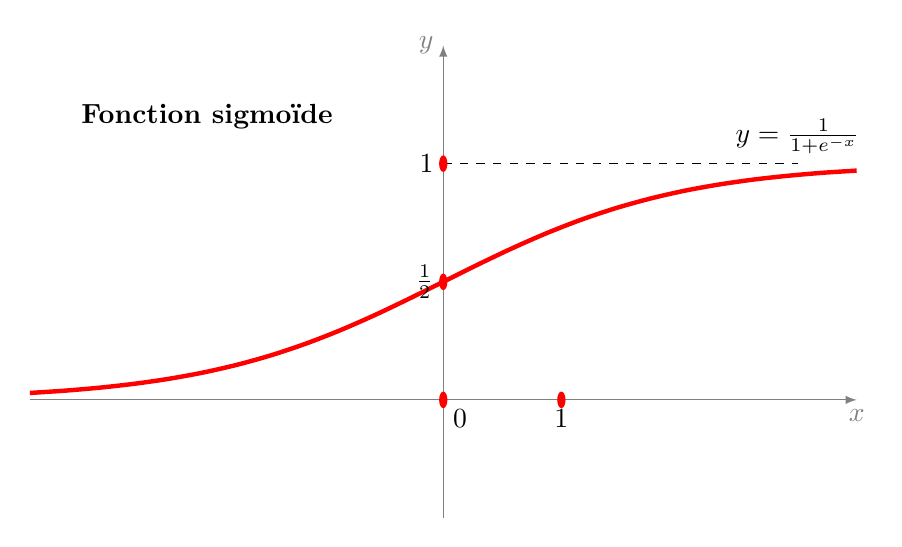 \begin{tikzpicture}[scale=1.5,yscale=2]

\draw[->,>=latex, gray] (-3.5,0)--(3.5,0) node[below] {$x$};
\draw[->,>=latex, gray] (0,-0.5)--(0,1.5) node[left] {$y$};

%\draw[ultra thick,red] (-3,0) -- (0,0) -- (2,2);

\draw[ultra thick, color=red,domain=-3.5:3.5,smooth] plot (\x,{1/(1+exp(-\x)});
\draw[dashed] (0,1)--(3,1);
% \draw[dashed] (0,-1)--(3,-1);

\node at (3,1)[above]{$y=\frac{1}{1+e^{-x}}$};

\fill[red] (0,0) circle (1pt);
\fill[red] (1,0) circle (1pt);
\fill[red] (0,1) circle (1pt);
\fill[red] (0,0.5) circle (1pt);

\node at (0,0) [below right] {$0$};
\node at (1,0) [below] {$1$};
\node at (0,1) [left] {$1$};
\node at (0,0.5) [left] {$\frac12$};

%\draw[dashed] (1,0)--(1,1) --(0,1);


\node at (-2,1.2) {\bf Fonction sigmo\"ide};
\end{tikzpicture}